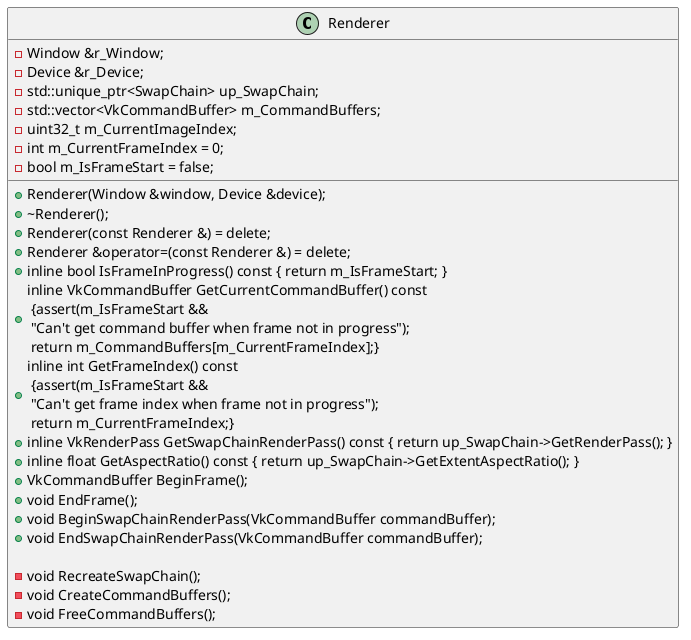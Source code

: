 @startuml
class Renderer
{
    + Renderer(Window &window, Device &device);
    + \~Renderer();
    + Renderer(const Renderer &) = delete;
    + Renderer &operator=(const Renderer &) = delete;
    + inline bool IsFrameInProgress() const { return m_IsFrameStart; }
    + inline VkCommandBuffer GetCurrentCommandBuffer() const\n {assert(m_IsFrameStart &&\n "Can't get command buffer when frame not in progress");\n return m_CommandBuffers[m_CurrentFrameIndex];}
    + inline int GetFrameIndex() const\n {assert(m_IsFrameStart &&\n "Can't get frame index when frame not in progress");\n return m_CurrentFrameIndex;}
    + inline VkRenderPass GetSwapChainRenderPass() const { return up_SwapChain->GetRenderPass(); }
    + inline float GetAspectRatio() const { return up_SwapChain->GetExtentAspectRatio(); }
    + VkCommandBuffer BeginFrame();
    + void EndFrame();
    + void BeginSwapChainRenderPass(VkCommandBuffer commandBuffer);
    + void EndSwapChainRenderPass(VkCommandBuffer commandBuffer);

    - void RecreateSwapChain();
    - void CreateCommandBuffers();
    - void FreeCommandBuffers();

    - Window &r_Window;
    - Device &r_Device;
    - std::unique_ptr<SwapChain> up_SwapChain;
    - std::vector<VkCommandBuffer> m_CommandBuffers;
    - uint32_t m_CurrentImageIndex;
    - int m_CurrentFrameIndex = 0;
    - bool m_IsFrameStart = false;
}
@enduml